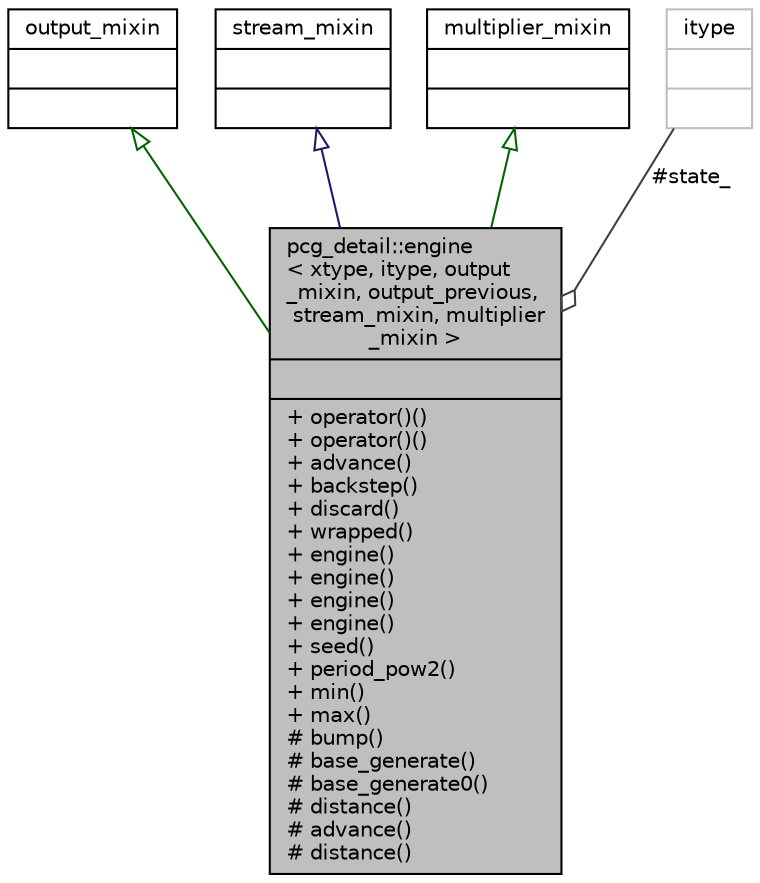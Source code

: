 digraph "pcg_detail::engine&lt; xtype, itype, output_mixin, output_previous, stream_mixin, multiplier_mixin &gt;"
{
 // INTERACTIVE_SVG=YES
  bgcolor="transparent";
  edge [fontname="Helvetica",fontsize="10",labelfontname="Helvetica",labelfontsize="10"];
  node [fontname="Helvetica",fontsize="10",shape=record];
  Node1 [label="{pcg_detail::engine\l\< xtype, itype, output\l_mixin, output_previous,\l stream_mixin, multiplier\l_mixin \>\n||+ operator()()\l+ operator()()\l+ advance()\l+ backstep()\l+ discard()\l+ wrapped()\l+ engine()\l+ engine()\l+ engine()\l+ engine()\l+ seed()\l+ period_pow2()\l+ min()\l+ max()\l# bump()\l# base_generate()\l# base_generate0()\l# distance()\l# advance()\l# distance()\l}",height=0.2,width=0.4,color="black", fillcolor="grey75", style="filled" fontcolor="black"];
  Node2 -> Node1 [dir="back",color="darkgreen",fontsize="10",style="solid",arrowtail="onormal",fontname="Helvetica"];
  Node2 [label="{output_mixin\n||}",height=0.2,width=0.4,color="black",URL="$d9/d91/classoutput__mixin.html"];
  Node3 -> Node1 [dir="back",color="midnightblue",fontsize="10",style="solid",arrowtail="onormal",fontname="Helvetica"];
  Node3 [label="{stream_mixin\n||}",height=0.2,width=0.4,color="black",URL="$db/d32/classstream__mixin.html"];
  Node4 -> Node1 [dir="back",color="darkgreen",fontsize="10",style="solid",arrowtail="onormal",fontname="Helvetica"];
  Node4 [label="{multiplier_mixin\n||}",height=0.2,width=0.4,color="black",URL="$da/dc3/classmultiplier__mixin.html"];
  Node5 -> Node1 [color="grey25",fontsize="10",style="solid",label=" #state_" ,arrowhead="odiamond",fontname="Helvetica"];
  Node5 [label="{itype\n||}",height=0.2,width=0.4,color="grey75"];
}
